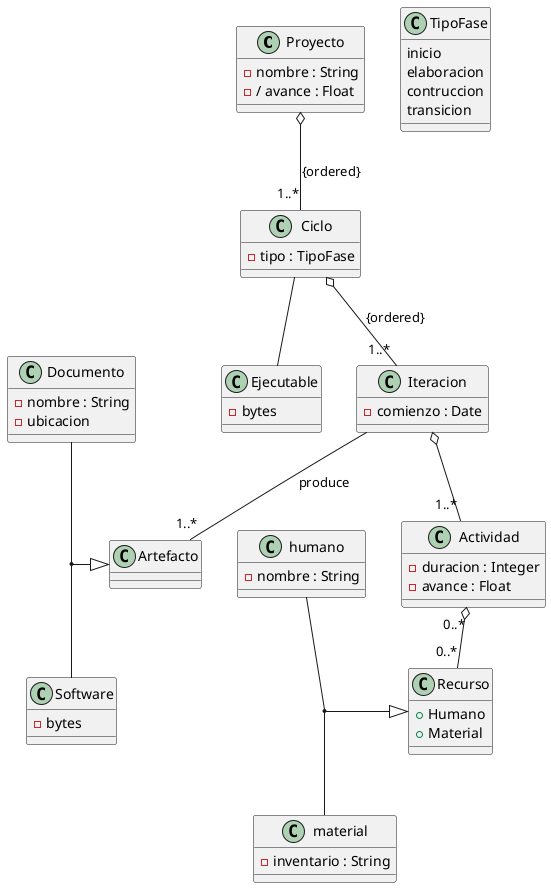 @startuml
'https://plantuml.com/class-diagram

class Proyecto{
-nombre : String
- / avance : Float
}
class Ejecutable{
-bytes
}
class Ciclo{
-tipo : TipoFase
}
class TipoFase{
inicio
elaboracion
contruccion
transicion
}
class Iteracion{
-comienzo : Date
}
class Artefacto{

}
class Documento{
-nombre : String
-ubicacion
}
class Software{
-bytes
}
class Actividad{
-duracion : Integer
-avance : Float
}
class Recurso{
+Humano
+Material
}
class humano{
-nombre : String
}
class material{
-inventario : String
}

Proyecto o-- "1..*"Ciclo : {ordered}
Ciclo -- Ejecutable
Ciclo o-- "1..*" Iteracion : {ordered}
Iteracion -- "1..*" Artefacto : produce
(Documento, Software) --|> Artefacto
Iteracion o-- "1..*" Actividad
Actividad"0..*" o-- "0..*" Recurso
(humano, material) --|> Recurso

@enduml